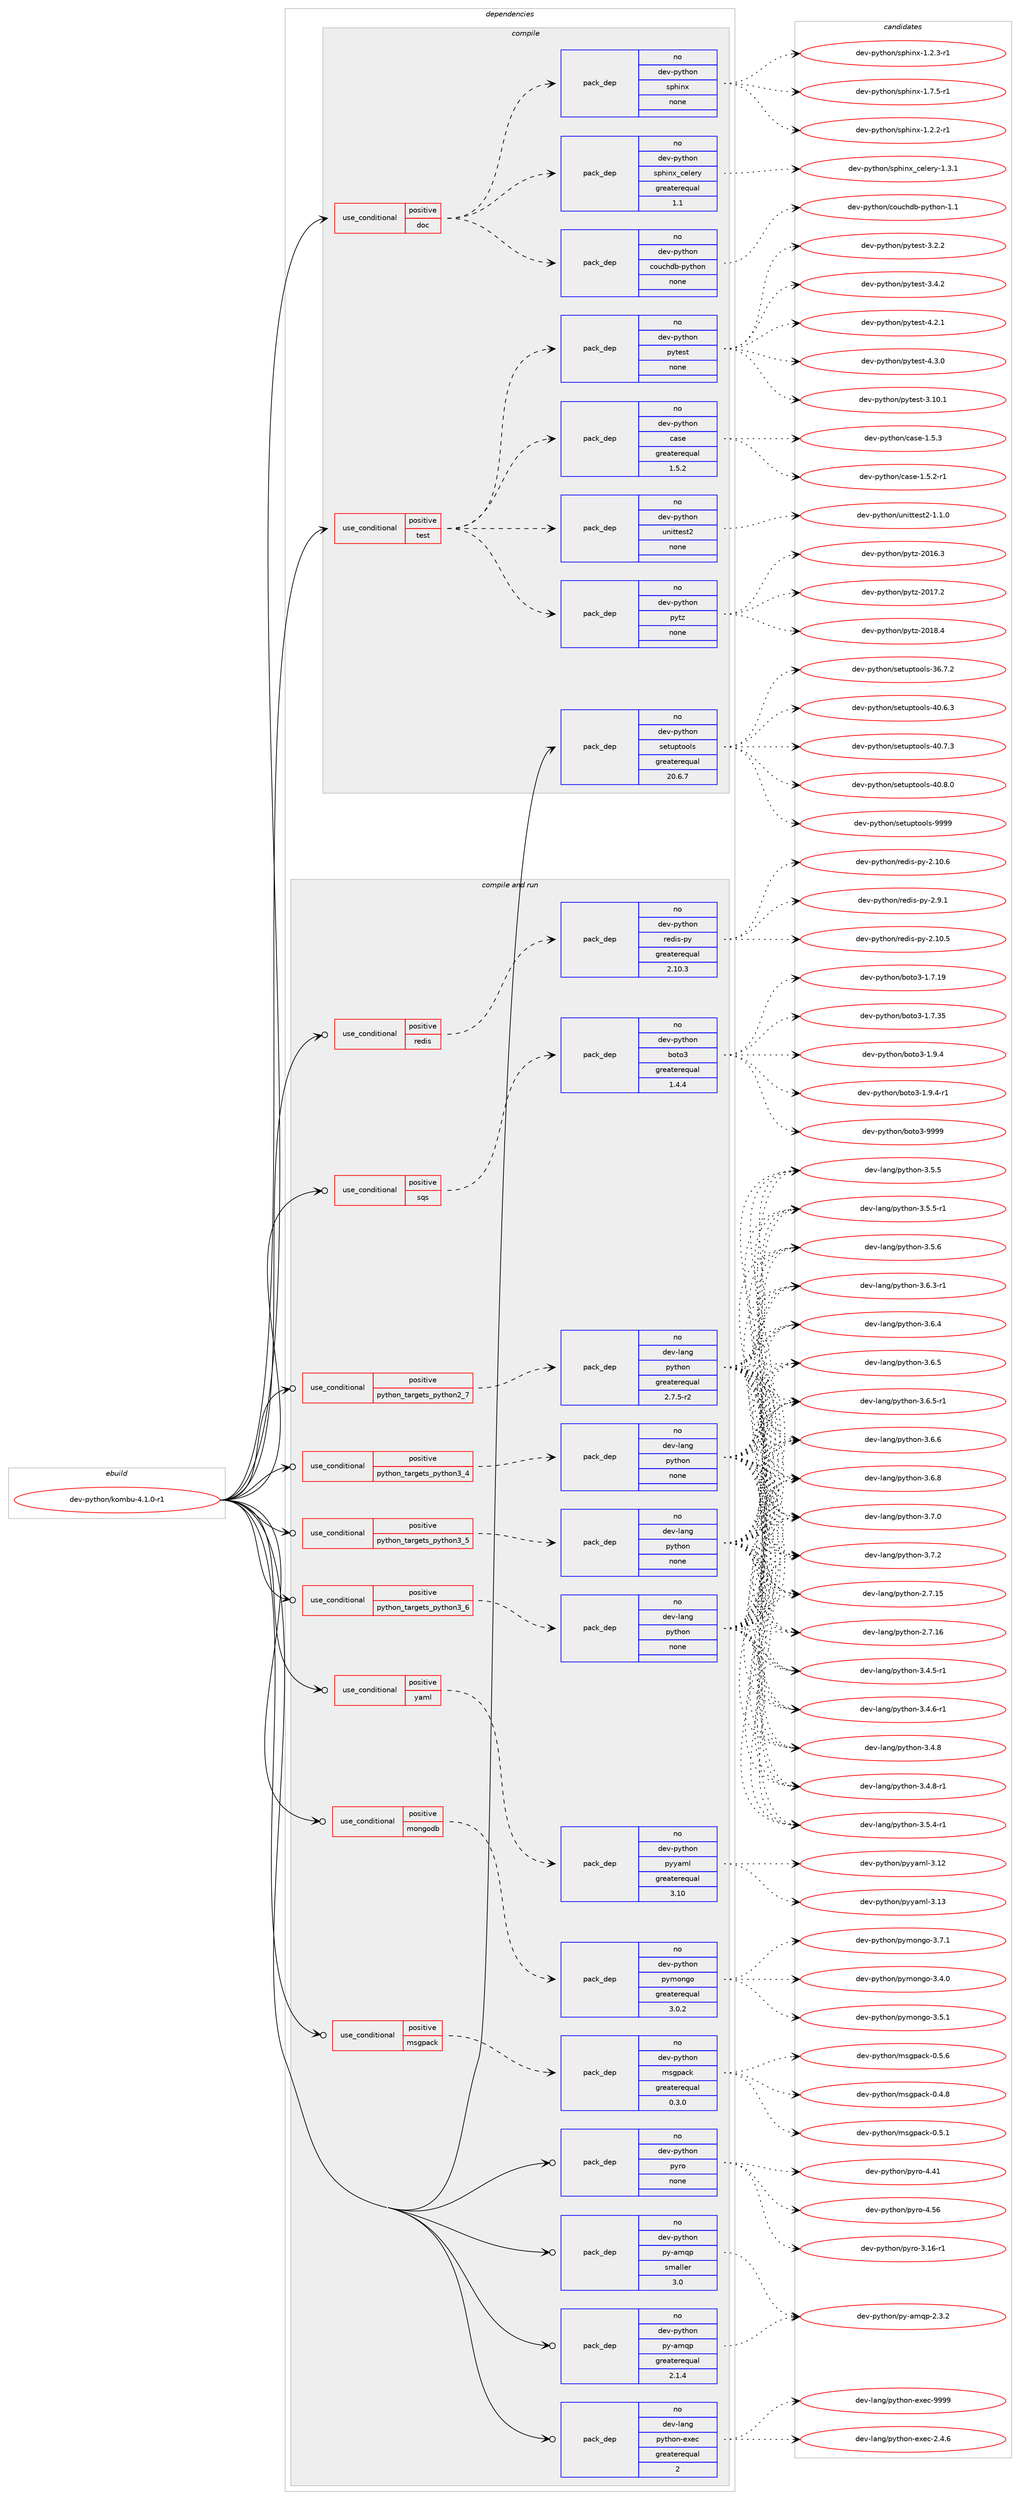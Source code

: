 digraph prolog {

# *************
# Graph options
# *************

newrank=true;
concentrate=true;
compound=true;
graph [rankdir=LR,fontname=Helvetica,fontsize=10,ranksep=1.5];#, ranksep=2.5, nodesep=0.2];
edge  [arrowhead=vee];
node  [fontname=Helvetica,fontsize=10];

# **********
# The ebuild
# **********

subgraph cluster_leftcol {
color=gray;
rank=same;
label=<<i>ebuild</i>>;
id [label="dev-python/kombu-4.1.0-r1", color=red, width=4, href="../dev-python/kombu-4.1.0-r1.svg"];
}

# ****************
# The dependencies
# ****************

subgraph cluster_midcol {
color=gray;
label=<<i>dependencies</i>>;
subgraph cluster_compile {
fillcolor="#eeeeee";
style=filled;
label=<<i>compile</i>>;
subgraph cond376703 {
dependency1416598 [label=<<TABLE BORDER="0" CELLBORDER="1" CELLSPACING="0" CELLPADDING="4"><TR><TD ROWSPAN="3" CELLPADDING="10">use_conditional</TD></TR><TR><TD>positive</TD></TR><TR><TD>doc</TD></TR></TABLE>>, shape=none, color=red];
subgraph pack1016622 {
dependency1416599 [label=<<TABLE BORDER="0" CELLBORDER="1" CELLSPACING="0" CELLPADDING="4" WIDTH="220"><TR><TD ROWSPAN="6" CELLPADDING="30">pack_dep</TD></TR><TR><TD WIDTH="110">no</TD></TR><TR><TD>dev-python</TD></TR><TR><TD>sphinx</TD></TR><TR><TD>none</TD></TR><TR><TD></TD></TR></TABLE>>, shape=none, color=blue];
}
dependency1416598:e -> dependency1416599:w [weight=20,style="dashed",arrowhead="vee"];
subgraph pack1016623 {
dependency1416600 [label=<<TABLE BORDER="0" CELLBORDER="1" CELLSPACING="0" CELLPADDING="4" WIDTH="220"><TR><TD ROWSPAN="6" CELLPADDING="30">pack_dep</TD></TR><TR><TD WIDTH="110">no</TD></TR><TR><TD>dev-python</TD></TR><TR><TD>couchdb-python</TD></TR><TR><TD>none</TD></TR><TR><TD></TD></TR></TABLE>>, shape=none, color=blue];
}
dependency1416598:e -> dependency1416600:w [weight=20,style="dashed",arrowhead="vee"];
subgraph pack1016624 {
dependency1416601 [label=<<TABLE BORDER="0" CELLBORDER="1" CELLSPACING="0" CELLPADDING="4" WIDTH="220"><TR><TD ROWSPAN="6" CELLPADDING="30">pack_dep</TD></TR><TR><TD WIDTH="110">no</TD></TR><TR><TD>dev-python</TD></TR><TR><TD>sphinx_celery</TD></TR><TR><TD>greaterequal</TD></TR><TR><TD>1.1</TD></TR></TABLE>>, shape=none, color=blue];
}
dependency1416598:e -> dependency1416601:w [weight=20,style="dashed",arrowhead="vee"];
}
id:e -> dependency1416598:w [weight=20,style="solid",arrowhead="vee"];
subgraph cond376704 {
dependency1416602 [label=<<TABLE BORDER="0" CELLBORDER="1" CELLSPACING="0" CELLPADDING="4"><TR><TD ROWSPAN="3" CELLPADDING="10">use_conditional</TD></TR><TR><TD>positive</TD></TR><TR><TD>test</TD></TR></TABLE>>, shape=none, color=red];
subgraph pack1016625 {
dependency1416603 [label=<<TABLE BORDER="0" CELLBORDER="1" CELLSPACING="0" CELLPADDING="4" WIDTH="220"><TR><TD ROWSPAN="6" CELLPADDING="30">pack_dep</TD></TR><TR><TD WIDTH="110">no</TD></TR><TR><TD>dev-python</TD></TR><TR><TD>case</TD></TR><TR><TD>greaterequal</TD></TR><TR><TD>1.5.2</TD></TR></TABLE>>, shape=none, color=blue];
}
dependency1416602:e -> dependency1416603:w [weight=20,style="dashed",arrowhead="vee"];
subgraph pack1016626 {
dependency1416604 [label=<<TABLE BORDER="0" CELLBORDER="1" CELLSPACING="0" CELLPADDING="4" WIDTH="220"><TR><TD ROWSPAN="6" CELLPADDING="30">pack_dep</TD></TR><TR><TD WIDTH="110">no</TD></TR><TR><TD>dev-python</TD></TR><TR><TD>pytest</TD></TR><TR><TD>none</TD></TR><TR><TD></TD></TR></TABLE>>, shape=none, color=blue];
}
dependency1416602:e -> dependency1416604:w [weight=20,style="dashed",arrowhead="vee"];
subgraph pack1016627 {
dependency1416605 [label=<<TABLE BORDER="0" CELLBORDER="1" CELLSPACING="0" CELLPADDING="4" WIDTH="220"><TR><TD ROWSPAN="6" CELLPADDING="30">pack_dep</TD></TR><TR><TD WIDTH="110">no</TD></TR><TR><TD>dev-python</TD></TR><TR><TD>pytz</TD></TR><TR><TD>none</TD></TR><TR><TD></TD></TR></TABLE>>, shape=none, color=blue];
}
dependency1416602:e -> dependency1416605:w [weight=20,style="dashed",arrowhead="vee"];
subgraph pack1016628 {
dependency1416606 [label=<<TABLE BORDER="0" CELLBORDER="1" CELLSPACING="0" CELLPADDING="4" WIDTH="220"><TR><TD ROWSPAN="6" CELLPADDING="30">pack_dep</TD></TR><TR><TD WIDTH="110">no</TD></TR><TR><TD>dev-python</TD></TR><TR><TD>unittest2</TD></TR><TR><TD>none</TD></TR><TR><TD></TD></TR></TABLE>>, shape=none, color=blue];
}
dependency1416602:e -> dependency1416606:w [weight=20,style="dashed",arrowhead="vee"];
}
id:e -> dependency1416602:w [weight=20,style="solid",arrowhead="vee"];
subgraph pack1016629 {
dependency1416607 [label=<<TABLE BORDER="0" CELLBORDER="1" CELLSPACING="0" CELLPADDING="4" WIDTH="220"><TR><TD ROWSPAN="6" CELLPADDING="30">pack_dep</TD></TR><TR><TD WIDTH="110">no</TD></TR><TR><TD>dev-python</TD></TR><TR><TD>setuptools</TD></TR><TR><TD>greaterequal</TD></TR><TR><TD>20.6.7</TD></TR></TABLE>>, shape=none, color=blue];
}
id:e -> dependency1416607:w [weight=20,style="solid",arrowhead="vee"];
}
subgraph cluster_compileandrun {
fillcolor="#eeeeee";
style=filled;
label=<<i>compile and run</i>>;
subgraph cond376705 {
dependency1416608 [label=<<TABLE BORDER="0" CELLBORDER="1" CELLSPACING="0" CELLPADDING="4"><TR><TD ROWSPAN="3" CELLPADDING="10">use_conditional</TD></TR><TR><TD>positive</TD></TR><TR><TD>mongodb</TD></TR></TABLE>>, shape=none, color=red];
subgraph pack1016630 {
dependency1416609 [label=<<TABLE BORDER="0" CELLBORDER="1" CELLSPACING="0" CELLPADDING="4" WIDTH="220"><TR><TD ROWSPAN="6" CELLPADDING="30">pack_dep</TD></TR><TR><TD WIDTH="110">no</TD></TR><TR><TD>dev-python</TD></TR><TR><TD>pymongo</TD></TR><TR><TD>greaterequal</TD></TR><TR><TD>3.0.2</TD></TR></TABLE>>, shape=none, color=blue];
}
dependency1416608:e -> dependency1416609:w [weight=20,style="dashed",arrowhead="vee"];
}
id:e -> dependency1416608:w [weight=20,style="solid",arrowhead="odotvee"];
subgraph cond376706 {
dependency1416610 [label=<<TABLE BORDER="0" CELLBORDER="1" CELLSPACING="0" CELLPADDING="4"><TR><TD ROWSPAN="3" CELLPADDING="10">use_conditional</TD></TR><TR><TD>positive</TD></TR><TR><TD>msgpack</TD></TR></TABLE>>, shape=none, color=red];
subgraph pack1016631 {
dependency1416611 [label=<<TABLE BORDER="0" CELLBORDER="1" CELLSPACING="0" CELLPADDING="4" WIDTH="220"><TR><TD ROWSPAN="6" CELLPADDING="30">pack_dep</TD></TR><TR><TD WIDTH="110">no</TD></TR><TR><TD>dev-python</TD></TR><TR><TD>msgpack</TD></TR><TR><TD>greaterequal</TD></TR><TR><TD>0.3.0</TD></TR></TABLE>>, shape=none, color=blue];
}
dependency1416610:e -> dependency1416611:w [weight=20,style="dashed",arrowhead="vee"];
}
id:e -> dependency1416610:w [weight=20,style="solid",arrowhead="odotvee"];
subgraph cond376707 {
dependency1416612 [label=<<TABLE BORDER="0" CELLBORDER="1" CELLSPACING="0" CELLPADDING="4"><TR><TD ROWSPAN="3" CELLPADDING="10">use_conditional</TD></TR><TR><TD>positive</TD></TR><TR><TD>python_targets_python2_7</TD></TR></TABLE>>, shape=none, color=red];
subgraph pack1016632 {
dependency1416613 [label=<<TABLE BORDER="0" CELLBORDER="1" CELLSPACING="0" CELLPADDING="4" WIDTH="220"><TR><TD ROWSPAN="6" CELLPADDING="30">pack_dep</TD></TR><TR><TD WIDTH="110">no</TD></TR><TR><TD>dev-lang</TD></TR><TR><TD>python</TD></TR><TR><TD>greaterequal</TD></TR><TR><TD>2.7.5-r2</TD></TR></TABLE>>, shape=none, color=blue];
}
dependency1416612:e -> dependency1416613:w [weight=20,style="dashed",arrowhead="vee"];
}
id:e -> dependency1416612:w [weight=20,style="solid",arrowhead="odotvee"];
subgraph cond376708 {
dependency1416614 [label=<<TABLE BORDER="0" CELLBORDER="1" CELLSPACING="0" CELLPADDING="4"><TR><TD ROWSPAN="3" CELLPADDING="10">use_conditional</TD></TR><TR><TD>positive</TD></TR><TR><TD>python_targets_python3_4</TD></TR></TABLE>>, shape=none, color=red];
subgraph pack1016633 {
dependency1416615 [label=<<TABLE BORDER="0" CELLBORDER="1" CELLSPACING="0" CELLPADDING="4" WIDTH="220"><TR><TD ROWSPAN="6" CELLPADDING="30">pack_dep</TD></TR><TR><TD WIDTH="110">no</TD></TR><TR><TD>dev-lang</TD></TR><TR><TD>python</TD></TR><TR><TD>none</TD></TR><TR><TD></TD></TR></TABLE>>, shape=none, color=blue];
}
dependency1416614:e -> dependency1416615:w [weight=20,style="dashed",arrowhead="vee"];
}
id:e -> dependency1416614:w [weight=20,style="solid",arrowhead="odotvee"];
subgraph cond376709 {
dependency1416616 [label=<<TABLE BORDER="0" CELLBORDER="1" CELLSPACING="0" CELLPADDING="4"><TR><TD ROWSPAN="3" CELLPADDING="10">use_conditional</TD></TR><TR><TD>positive</TD></TR><TR><TD>python_targets_python3_5</TD></TR></TABLE>>, shape=none, color=red];
subgraph pack1016634 {
dependency1416617 [label=<<TABLE BORDER="0" CELLBORDER="1" CELLSPACING="0" CELLPADDING="4" WIDTH="220"><TR><TD ROWSPAN="6" CELLPADDING="30">pack_dep</TD></TR><TR><TD WIDTH="110">no</TD></TR><TR><TD>dev-lang</TD></TR><TR><TD>python</TD></TR><TR><TD>none</TD></TR><TR><TD></TD></TR></TABLE>>, shape=none, color=blue];
}
dependency1416616:e -> dependency1416617:w [weight=20,style="dashed",arrowhead="vee"];
}
id:e -> dependency1416616:w [weight=20,style="solid",arrowhead="odotvee"];
subgraph cond376710 {
dependency1416618 [label=<<TABLE BORDER="0" CELLBORDER="1" CELLSPACING="0" CELLPADDING="4"><TR><TD ROWSPAN="3" CELLPADDING="10">use_conditional</TD></TR><TR><TD>positive</TD></TR><TR><TD>python_targets_python3_6</TD></TR></TABLE>>, shape=none, color=red];
subgraph pack1016635 {
dependency1416619 [label=<<TABLE BORDER="0" CELLBORDER="1" CELLSPACING="0" CELLPADDING="4" WIDTH="220"><TR><TD ROWSPAN="6" CELLPADDING="30">pack_dep</TD></TR><TR><TD WIDTH="110">no</TD></TR><TR><TD>dev-lang</TD></TR><TR><TD>python</TD></TR><TR><TD>none</TD></TR><TR><TD></TD></TR></TABLE>>, shape=none, color=blue];
}
dependency1416618:e -> dependency1416619:w [weight=20,style="dashed",arrowhead="vee"];
}
id:e -> dependency1416618:w [weight=20,style="solid",arrowhead="odotvee"];
subgraph cond376711 {
dependency1416620 [label=<<TABLE BORDER="0" CELLBORDER="1" CELLSPACING="0" CELLPADDING="4"><TR><TD ROWSPAN="3" CELLPADDING="10">use_conditional</TD></TR><TR><TD>positive</TD></TR><TR><TD>redis</TD></TR></TABLE>>, shape=none, color=red];
subgraph pack1016636 {
dependency1416621 [label=<<TABLE BORDER="0" CELLBORDER="1" CELLSPACING="0" CELLPADDING="4" WIDTH="220"><TR><TD ROWSPAN="6" CELLPADDING="30">pack_dep</TD></TR><TR><TD WIDTH="110">no</TD></TR><TR><TD>dev-python</TD></TR><TR><TD>redis-py</TD></TR><TR><TD>greaterequal</TD></TR><TR><TD>2.10.3</TD></TR></TABLE>>, shape=none, color=blue];
}
dependency1416620:e -> dependency1416621:w [weight=20,style="dashed",arrowhead="vee"];
}
id:e -> dependency1416620:w [weight=20,style="solid",arrowhead="odotvee"];
subgraph cond376712 {
dependency1416622 [label=<<TABLE BORDER="0" CELLBORDER="1" CELLSPACING="0" CELLPADDING="4"><TR><TD ROWSPAN="3" CELLPADDING="10">use_conditional</TD></TR><TR><TD>positive</TD></TR><TR><TD>sqs</TD></TR></TABLE>>, shape=none, color=red];
subgraph pack1016637 {
dependency1416623 [label=<<TABLE BORDER="0" CELLBORDER="1" CELLSPACING="0" CELLPADDING="4" WIDTH="220"><TR><TD ROWSPAN="6" CELLPADDING="30">pack_dep</TD></TR><TR><TD WIDTH="110">no</TD></TR><TR><TD>dev-python</TD></TR><TR><TD>boto3</TD></TR><TR><TD>greaterequal</TD></TR><TR><TD>1.4.4</TD></TR></TABLE>>, shape=none, color=blue];
}
dependency1416622:e -> dependency1416623:w [weight=20,style="dashed",arrowhead="vee"];
}
id:e -> dependency1416622:w [weight=20,style="solid",arrowhead="odotvee"];
subgraph cond376713 {
dependency1416624 [label=<<TABLE BORDER="0" CELLBORDER="1" CELLSPACING="0" CELLPADDING="4"><TR><TD ROWSPAN="3" CELLPADDING="10">use_conditional</TD></TR><TR><TD>positive</TD></TR><TR><TD>yaml</TD></TR></TABLE>>, shape=none, color=red];
subgraph pack1016638 {
dependency1416625 [label=<<TABLE BORDER="0" CELLBORDER="1" CELLSPACING="0" CELLPADDING="4" WIDTH="220"><TR><TD ROWSPAN="6" CELLPADDING="30">pack_dep</TD></TR><TR><TD WIDTH="110">no</TD></TR><TR><TD>dev-python</TD></TR><TR><TD>pyyaml</TD></TR><TR><TD>greaterequal</TD></TR><TR><TD>3.10</TD></TR></TABLE>>, shape=none, color=blue];
}
dependency1416624:e -> dependency1416625:w [weight=20,style="dashed",arrowhead="vee"];
}
id:e -> dependency1416624:w [weight=20,style="solid",arrowhead="odotvee"];
subgraph pack1016639 {
dependency1416626 [label=<<TABLE BORDER="0" CELLBORDER="1" CELLSPACING="0" CELLPADDING="4" WIDTH="220"><TR><TD ROWSPAN="6" CELLPADDING="30">pack_dep</TD></TR><TR><TD WIDTH="110">no</TD></TR><TR><TD>dev-lang</TD></TR><TR><TD>python-exec</TD></TR><TR><TD>greaterequal</TD></TR><TR><TD>2</TD></TR></TABLE>>, shape=none, color=blue];
}
id:e -> dependency1416626:w [weight=20,style="solid",arrowhead="odotvee"];
subgraph pack1016640 {
dependency1416627 [label=<<TABLE BORDER="0" CELLBORDER="1" CELLSPACING="0" CELLPADDING="4" WIDTH="220"><TR><TD ROWSPAN="6" CELLPADDING="30">pack_dep</TD></TR><TR><TD WIDTH="110">no</TD></TR><TR><TD>dev-python</TD></TR><TR><TD>py-amqp</TD></TR><TR><TD>greaterequal</TD></TR><TR><TD>2.1.4</TD></TR></TABLE>>, shape=none, color=blue];
}
id:e -> dependency1416627:w [weight=20,style="solid",arrowhead="odotvee"];
subgraph pack1016641 {
dependency1416628 [label=<<TABLE BORDER="0" CELLBORDER="1" CELLSPACING="0" CELLPADDING="4" WIDTH="220"><TR><TD ROWSPAN="6" CELLPADDING="30">pack_dep</TD></TR><TR><TD WIDTH="110">no</TD></TR><TR><TD>dev-python</TD></TR><TR><TD>py-amqp</TD></TR><TR><TD>smaller</TD></TR><TR><TD>3.0</TD></TR></TABLE>>, shape=none, color=blue];
}
id:e -> dependency1416628:w [weight=20,style="solid",arrowhead="odotvee"];
subgraph pack1016642 {
dependency1416629 [label=<<TABLE BORDER="0" CELLBORDER="1" CELLSPACING="0" CELLPADDING="4" WIDTH="220"><TR><TD ROWSPAN="6" CELLPADDING="30">pack_dep</TD></TR><TR><TD WIDTH="110">no</TD></TR><TR><TD>dev-python</TD></TR><TR><TD>pyro</TD></TR><TR><TD>none</TD></TR><TR><TD></TD></TR></TABLE>>, shape=none, color=blue];
}
id:e -> dependency1416629:w [weight=20,style="solid",arrowhead="odotvee"];
}
subgraph cluster_run {
fillcolor="#eeeeee";
style=filled;
label=<<i>run</i>>;
}
}

# **************
# The candidates
# **************

subgraph cluster_choices {
rank=same;
color=gray;
label=<<i>candidates</i>>;

subgraph choice1016622 {
color=black;
nodesep=1;
choice10010111845112121116104111110471151121041051101204549465046504511449 [label="dev-python/sphinx-1.2.2-r1", color=red, width=4,href="../dev-python/sphinx-1.2.2-r1.svg"];
choice10010111845112121116104111110471151121041051101204549465046514511449 [label="dev-python/sphinx-1.2.3-r1", color=red, width=4,href="../dev-python/sphinx-1.2.3-r1.svg"];
choice10010111845112121116104111110471151121041051101204549465546534511449 [label="dev-python/sphinx-1.7.5-r1", color=red, width=4,href="../dev-python/sphinx-1.7.5-r1.svg"];
dependency1416599:e -> choice10010111845112121116104111110471151121041051101204549465046504511449:w [style=dotted,weight="100"];
dependency1416599:e -> choice10010111845112121116104111110471151121041051101204549465046514511449:w [style=dotted,weight="100"];
dependency1416599:e -> choice10010111845112121116104111110471151121041051101204549465546534511449:w [style=dotted,weight="100"];
}
subgraph choice1016623 {
color=black;
nodesep=1;
choice10010111845112121116104111110479911111799104100984511212111610411111045494649 [label="dev-python/couchdb-python-1.1", color=red, width=4,href="../dev-python/couchdb-python-1.1.svg"];
dependency1416600:e -> choice10010111845112121116104111110479911111799104100984511212111610411111045494649:w [style=dotted,weight="100"];
}
subgraph choice1016624 {
color=black;
nodesep=1;
choice10010111845112121116104111110471151121041051101209599101108101114121454946514649 [label="dev-python/sphinx_celery-1.3.1", color=red, width=4,href="../dev-python/sphinx_celery-1.3.1.svg"];
dependency1416601:e -> choice10010111845112121116104111110471151121041051101209599101108101114121454946514649:w [style=dotted,weight="100"];
}
subgraph choice1016625 {
color=black;
nodesep=1;
choice100101118451121211161041111104799971151014549465346504511449 [label="dev-python/case-1.5.2-r1", color=red, width=4,href="../dev-python/case-1.5.2-r1.svg"];
choice10010111845112121116104111110479997115101454946534651 [label="dev-python/case-1.5.3", color=red, width=4,href="../dev-python/case-1.5.3.svg"];
dependency1416603:e -> choice100101118451121211161041111104799971151014549465346504511449:w [style=dotted,weight="100"];
dependency1416603:e -> choice10010111845112121116104111110479997115101454946534651:w [style=dotted,weight="100"];
}
subgraph choice1016626 {
color=black;
nodesep=1;
choice100101118451121211161041111104711212111610111511645514649484649 [label="dev-python/pytest-3.10.1", color=red, width=4,href="../dev-python/pytest-3.10.1.svg"];
choice1001011184511212111610411111047112121116101115116455146504650 [label="dev-python/pytest-3.2.2", color=red, width=4,href="../dev-python/pytest-3.2.2.svg"];
choice1001011184511212111610411111047112121116101115116455146524650 [label="dev-python/pytest-3.4.2", color=red, width=4,href="../dev-python/pytest-3.4.2.svg"];
choice1001011184511212111610411111047112121116101115116455246504649 [label="dev-python/pytest-4.2.1", color=red, width=4,href="../dev-python/pytest-4.2.1.svg"];
choice1001011184511212111610411111047112121116101115116455246514648 [label="dev-python/pytest-4.3.0", color=red, width=4,href="../dev-python/pytest-4.3.0.svg"];
dependency1416604:e -> choice100101118451121211161041111104711212111610111511645514649484649:w [style=dotted,weight="100"];
dependency1416604:e -> choice1001011184511212111610411111047112121116101115116455146504650:w [style=dotted,weight="100"];
dependency1416604:e -> choice1001011184511212111610411111047112121116101115116455146524650:w [style=dotted,weight="100"];
dependency1416604:e -> choice1001011184511212111610411111047112121116101115116455246504649:w [style=dotted,weight="100"];
dependency1416604:e -> choice1001011184511212111610411111047112121116101115116455246514648:w [style=dotted,weight="100"];
}
subgraph choice1016627 {
color=black;
nodesep=1;
choice100101118451121211161041111104711212111612245504849544651 [label="dev-python/pytz-2016.3", color=red, width=4,href="../dev-python/pytz-2016.3.svg"];
choice100101118451121211161041111104711212111612245504849554650 [label="dev-python/pytz-2017.2", color=red, width=4,href="../dev-python/pytz-2017.2.svg"];
choice100101118451121211161041111104711212111612245504849564652 [label="dev-python/pytz-2018.4", color=red, width=4,href="../dev-python/pytz-2018.4.svg"];
dependency1416605:e -> choice100101118451121211161041111104711212111612245504849544651:w [style=dotted,weight="100"];
dependency1416605:e -> choice100101118451121211161041111104711212111612245504849554650:w [style=dotted,weight="100"];
dependency1416605:e -> choice100101118451121211161041111104711212111612245504849564652:w [style=dotted,weight="100"];
}
subgraph choice1016628 {
color=black;
nodesep=1;
choice100101118451121211161041111104711711010511611610111511650454946494648 [label="dev-python/unittest2-1.1.0", color=red, width=4,href="../dev-python/unittest2-1.1.0.svg"];
dependency1416606:e -> choice100101118451121211161041111104711711010511611610111511650454946494648:w [style=dotted,weight="100"];
}
subgraph choice1016629 {
color=black;
nodesep=1;
choice100101118451121211161041111104711510111611711211611111110811545515446554650 [label="dev-python/setuptools-36.7.2", color=red, width=4,href="../dev-python/setuptools-36.7.2.svg"];
choice100101118451121211161041111104711510111611711211611111110811545524846544651 [label="dev-python/setuptools-40.6.3", color=red, width=4,href="../dev-python/setuptools-40.6.3.svg"];
choice100101118451121211161041111104711510111611711211611111110811545524846554651 [label="dev-python/setuptools-40.7.3", color=red, width=4,href="../dev-python/setuptools-40.7.3.svg"];
choice100101118451121211161041111104711510111611711211611111110811545524846564648 [label="dev-python/setuptools-40.8.0", color=red, width=4,href="../dev-python/setuptools-40.8.0.svg"];
choice10010111845112121116104111110471151011161171121161111111081154557575757 [label="dev-python/setuptools-9999", color=red, width=4,href="../dev-python/setuptools-9999.svg"];
dependency1416607:e -> choice100101118451121211161041111104711510111611711211611111110811545515446554650:w [style=dotted,weight="100"];
dependency1416607:e -> choice100101118451121211161041111104711510111611711211611111110811545524846544651:w [style=dotted,weight="100"];
dependency1416607:e -> choice100101118451121211161041111104711510111611711211611111110811545524846554651:w [style=dotted,weight="100"];
dependency1416607:e -> choice100101118451121211161041111104711510111611711211611111110811545524846564648:w [style=dotted,weight="100"];
dependency1416607:e -> choice10010111845112121116104111110471151011161171121161111111081154557575757:w [style=dotted,weight="100"];
}
subgraph choice1016630 {
color=black;
nodesep=1;
choice1001011184511212111610411111047112121109111110103111455146524648 [label="dev-python/pymongo-3.4.0", color=red, width=4,href="../dev-python/pymongo-3.4.0.svg"];
choice1001011184511212111610411111047112121109111110103111455146534649 [label="dev-python/pymongo-3.5.1", color=red, width=4,href="../dev-python/pymongo-3.5.1.svg"];
choice1001011184511212111610411111047112121109111110103111455146554649 [label="dev-python/pymongo-3.7.1", color=red, width=4,href="../dev-python/pymongo-3.7.1.svg"];
dependency1416609:e -> choice1001011184511212111610411111047112121109111110103111455146524648:w [style=dotted,weight="100"];
dependency1416609:e -> choice1001011184511212111610411111047112121109111110103111455146534649:w [style=dotted,weight="100"];
dependency1416609:e -> choice1001011184511212111610411111047112121109111110103111455146554649:w [style=dotted,weight="100"];
}
subgraph choice1016631 {
color=black;
nodesep=1;
choice10010111845112121116104111110471091151031129799107454846524656 [label="dev-python/msgpack-0.4.8", color=red, width=4,href="../dev-python/msgpack-0.4.8.svg"];
choice10010111845112121116104111110471091151031129799107454846534649 [label="dev-python/msgpack-0.5.1", color=red, width=4,href="../dev-python/msgpack-0.5.1.svg"];
choice10010111845112121116104111110471091151031129799107454846534654 [label="dev-python/msgpack-0.5.6", color=red, width=4,href="../dev-python/msgpack-0.5.6.svg"];
dependency1416611:e -> choice10010111845112121116104111110471091151031129799107454846524656:w [style=dotted,weight="100"];
dependency1416611:e -> choice10010111845112121116104111110471091151031129799107454846534649:w [style=dotted,weight="100"];
dependency1416611:e -> choice10010111845112121116104111110471091151031129799107454846534654:w [style=dotted,weight="100"];
}
subgraph choice1016632 {
color=black;
nodesep=1;
choice10010111845108971101034711212111610411111045504655464953 [label="dev-lang/python-2.7.15", color=red, width=4,href="../dev-lang/python-2.7.15.svg"];
choice10010111845108971101034711212111610411111045504655464954 [label="dev-lang/python-2.7.16", color=red, width=4,href="../dev-lang/python-2.7.16.svg"];
choice1001011184510897110103471121211161041111104551465246534511449 [label="dev-lang/python-3.4.5-r1", color=red, width=4,href="../dev-lang/python-3.4.5-r1.svg"];
choice1001011184510897110103471121211161041111104551465246544511449 [label="dev-lang/python-3.4.6-r1", color=red, width=4,href="../dev-lang/python-3.4.6-r1.svg"];
choice100101118451089711010347112121116104111110455146524656 [label="dev-lang/python-3.4.8", color=red, width=4,href="../dev-lang/python-3.4.8.svg"];
choice1001011184510897110103471121211161041111104551465246564511449 [label="dev-lang/python-3.4.8-r1", color=red, width=4,href="../dev-lang/python-3.4.8-r1.svg"];
choice1001011184510897110103471121211161041111104551465346524511449 [label="dev-lang/python-3.5.4-r1", color=red, width=4,href="../dev-lang/python-3.5.4-r1.svg"];
choice100101118451089711010347112121116104111110455146534653 [label="dev-lang/python-3.5.5", color=red, width=4,href="../dev-lang/python-3.5.5.svg"];
choice1001011184510897110103471121211161041111104551465346534511449 [label="dev-lang/python-3.5.5-r1", color=red, width=4,href="../dev-lang/python-3.5.5-r1.svg"];
choice100101118451089711010347112121116104111110455146534654 [label="dev-lang/python-3.5.6", color=red, width=4,href="../dev-lang/python-3.5.6.svg"];
choice1001011184510897110103471121211161041111104551465446514511449 [label="dev-lang/python-3.6.3-r1", color=red, width=4,href="../dev-lang/python-3.6.3-r1.svg"];
choice100101118451089711010347112121116104111110455146544652 [label="dev-lang/python-3.6.4", color=red, width=4,href="../dev-lang/python-3.6.4.svg"];
choice100101118451089711010347112121116104111110455146544653 [label="dev-lang/python-3.6.5", color=red, width=4,href="../dev-lang/python-3.6.5.svg"];
choice1001011184510897110103471121211161041111104551465446534511449 [label="dev-lang/python-3.6.5-r1", color=red, width=4,href="../dev-lang/python-3.6.5-r1.svg"];
choice100101118451089711010347112121116104111110455146544654 [label="dev-lang/python-3.6.6", color=red, width=4,href="../dev-lang/python-3.6.6.svg"];
choice100101118451089711010347112121116104111110455146544656 [label="dev-lang/python-3.6.8", color=red, width=4,href="../dev-lang/python-3.6.8.svg"];
choice100101118451089711010347112121116104111110455146554648 [label="dev-lang/python-3.7.0", color=red, width=4,href="../dev-lang/python-3.7.0.svg"];
choice100101118451089711010347112121116104111110455146554650 [label="dev-lang/python-3.7.2", color=red, width=4,href="../dev-lang/python-3.7.2.svg"];
dependency1416613:e -> choice10010111845108971101034711212111610411111045504655464953:w [style=dotted,weight="100"];
dependency1416613:e -> choice10010111845108971101034711212111610411111045504655464954:w [style=dotted,weight="100"];
dependency1416613:e -> choice1001011184510897110103471121211161041111104551465246534511449:w [style=dotted,weight="100"];
dependency1416613:e -> choice1001011184510897110103471121211161041111104551465246544511449:w [style=dotted,weight="100"];
dependency1416613:e -> choice100101118451089711010347112121116104111110455146524656:w [style=dotted,weight="100"];
dependency1416613:e -> choice1001011184510897110103471121211161041111104551465246564511449:w [style=dotted,weight="100"];
dependency1416613:e -> choice1001011184510897110103471121211161041111104551465346524511449:w [style=dotted,weight="100"];
dependency1416613:e -> choice100101118451089711010347112121116104111110455146534653:w [style=dotted,weight="100"];
dependency1416613:e -> choice1001011184510897110103471121211161041111104551465346534511449:w [style=dotted,weight="100"];
dependency1416613:e -> choice100101118451089711010347112121116104111110455146534654:w [style=dotted,weight="100"];
dependency1416613:e -> choice1001011184510897110103471121211161041111104551465446514511449:w [style=dotted,weight="100"];
dependency1416613:e -> choice100101118451089711010347112121116104111110455146544652:w [style=dotted,weight="100"];
dependency1416613:e -> choice100101118451089711010347112121116104111110455146544653:w [style=dotted,weight="100"];
dependency1416613:e -> choice1001011184510897110103471121211161041111104551465446534511449:w [style=dotted,weight="100"];
dependency1416613:e -> choice100101118451089711010347112121116104111110455146544654:w [style=dotted,weight="100"];
dependency1416613:e -> choice100101118451089711010347112121116104111110455146544656:w [style=dotted,weight="100"];
dependency1416613:e -> choice100101118451089711010347112121116104111110455146554648:w [style=dotted,weight="100"];
dependency1416613:e -> choice100101118451089711010347112121116104111110455146554650:w [style=dotted,weight="100"];
}
subgraph choice1016633 {
color=black;
nodesep=1;
choice10010111845108971101034711212111610411111045504655464953 [label="dev-lang/python-2.7.15", color=red, width=4,href="../dev-lang/python-2.7.15.svg"];
choice10010111845108971101034711212111610411111045504655464954 [label="dev-lang/python-2.7.16", color=red, width=4,href="../dev-lang/python-2.7.16.svg"];
choice1001011184510897110103471121211161041111104551465246534511449 [label="dev-lang/python-3.4.5-r1", color=red, width=4,href="../dev-lang/python-3.4.5-r1.svg"];
choice1001011184510897110103471121211161041111104551465246544511449 [label="dev-lang/python-3.4.6-r1", color=red, width=4,href="../dev-lang/python-3.4.6-r1.svg"];
choice100101118451089711010347112121116104111110455146524656 [label="dev-lang/python-3.4.8", color=red, width=4,href="../dev-lang/python-3.4.8.svg"];
choice1001011184510897110103471121211161041111104551465246564511449 [label="dev-lang/python-3.4.8-r1", color=red, width=4,href="../dev-lang/python-3.4.8-r1.svg"];
choice1001011184510897110103471121211161041111104551465346524511449 [label="dev-lang/python-3.5.4-r1", color=red, width=4,href="../dev-lang/python-3.5.4-r1.svg"];
choice100101118451089711010347112121116104111110455146534653 [label="dev-lang/python-3.5.5", color=red, width=4,href="../dev-lang/python-3.5.5.svg"];
choice1001011184510897110103471121211161041111104551465346534511449 [label="dev-lang/python-3.5.5-r1", color=red, width=4,href="../dev-lang/python-3.5.5-r1.svg"];
choice100101118451089711010347112121116104111110455146534654 [label="dev-lang/python-3.5.6", color=red, width=4,href="../dev-lang/python-3.5.6.svg"];
choice1001011184510897110103471121211161041111104551465446514511449 [label="dev-lang/python-3.6.3-r1", color=red, width=4,href="../dev-lang/python-3.6.3-r1.svg"];
choice100101118451089711010347112121116104111110455146544652 [label="dev-lang/python-3.6.4", color=red, width=4,href="../dev-lang/python-3.6.4.svg"];
choice100101118451089711010347112121116104111110455146544653 [label="dev-lang/python-3.6.5", color=red, width=4,href="../dev-lang/python-3.6.5.svg"];
choice1001011184510897110103471121211161041111104551465446534511449 [label="dev-lang/python-3.6.5-r1", color=red, width=4,href="../dev-lang/python-3.6.5-r1.svg"];
choice100101118451089711010347112121116104111110455146544654 [label="dev-lang/python-3.6.6", color=red, width=4,href="../dev-lang/python-3.6.6.svg"];
choice100101118451089711010347112121116104111110455146544656 [label="dev-lang/python-3.6.8", color=red, width=4,href="../dev-lang/python-3.6.8.svg"];
choice100101118451089711010347112121116104111110455146554648 [label="dev-lang/python-3.7.0", color=red, width=4,href="../dev-lang/python-3.7.0.svg"];
choice100101118451089711010347112121116104111110455146554650 [label="dev-lang/python-3.7.2", color=red, width=4,href="../dev-lang/python-3.7.2.svg"];
dependency1416615:e -> choice10010111845108971101034711212111610411111045504655464953:w [style=dotted,weight="100"];
dependency1416615:e -> choice10010111845108971101034711212111610411111045504655464954:w [style=dotted,weight="100"];
dependency1416615:e -> choice1001011184510897110103471121211161041111104551465246534511449:w [style=dotted,weight="100"];
dependency1416615:e -> choice1001011184510897110103471121211161041111104551465246544511449:w [style=dotted,weight="100"];
dependency1416615:e -> choice100101118451089711010347112121116104111110455146524656:w [style=dotted,weight="100"];
dependency1416615:e -> choice1001011184510897110103471121211161041111104551465246564511449:w [style=dotted,weight="100"];
dependency1416615:e -> choice1001011184510897110103471121211161041111104551465346524511449:w [style=dotted,weight="100"];
dependency1416615:e -> choice100101118451089711010347112121116104111110455146534653:w [style=dotted,weight="100"];
dependency1416615:e -> choice1001011184510897110103471121211161041111104551465346534511449:w [style=dotted,weight="100"];
dependency1416615:e -> choice100101118451089711010347112121116104111110455146534654:w [style=dotted,weight="100"];
dependency1416615:e -> choice1001011184510897110103471121211161041111104551465446514511449:w [style=dotted,weight="100"];
dependency1416615:e -> choice100101118451089711010347112121116104111110455146544652:w [style=dotted,weight="100"];
dependency1416615:e -> choice100101118451089711010347112121116104111110455146544653:w [style=dotted,weight="100"];
dependency1416615:e -> choice1001011184510897110103471121211161041111104551465446534511449:w [style=dotted,weight="100"];
dependency1416615:e -> choice100101118451089711010347112121116104111110455146544654:w [style=dotted,weight="100"];
dependency1416615:e -> choice100101118451089711010347112121116104111110455146544656:w [style=dotted,weight="100"];
dependency1416615:e -> choice100101118451089711010347112121116104111110455146554648:w [style=dotted,weight="100"];
dependency1416615:e -> choice100101118451089711010347112121116104111110455146554650:w [style=dotted,weight="100"];
}
subgraph choice1016634 {
color=black;
nodesep=1;
choice10010111845108971101034711212111610411111045504655464953 [label="dev-lang/python-2.7.15", color=red, width=4,href="../dev-lang/python-2.7.15.svg"];
choice10010111845108971101034711212111610411111045504655464954 [label="dev-lang/python-2.7.16", color=red, width=4,href="../dev-lang/python-2.7.16.svg"];
choice1001011184510897110103471121211161041111104551465246534511449 [label="dev-lang/python-3.4.5-r1", color=red, width=4,href="../dev-lang/python-3.4.5-r1.svg"];
choice1001011184510897110103471121211161041111104551465246544511449 [label="dev-lang/python-3.4.6-r1", color=red, width=4,href="../dev-lang/python-3.4.6-r1.svg"];
choice100101118451089711010347112121116104111110455146524656 [label="dev-lang/python-3.4.8", color=red, width=4,href="../dev-lang/python-3.4.8.svg"];
choice1001011184510897110103471121211161041111104551465246564511449 [label="dev-lang/python-3.4.8-r1", color=red, width=4,href="../dev-lang/python-3.4.8-r1.svg"];
choice1001011184510897110103471121211161041111104551465346524511449 [label="dev-lang/python-3.5.4-r1", color=red, width=4,href="../dev-lang/python-3.5.4-r1.svg"];
choice100101118451089711010347112121116104111110455146534653 [label="dev-lang/python-3.5.5", color=red, width=4,href="../dev-lang/python-3.5.5.svg"];
choice1001011184510897110103471121211161041111104551465346534511449 [label="dev-lang/python-3.5.5-r1", color=red, width=4,href="../dev-lang/python-3.5.5-r1.svg"];
choice100101118451089711010347112121116104111110455146534654 [label="dev-lang/python-3.5.6", color=red, width=4,href="../dev-lang/python-3.5.6.svg"];
choice1001011184510897110103471121211161041111104551465446514511449 [label="dev-lang/python-3.6.3-r1", color=red, width=4,href="../dev-lang/python-3.6.3-r1.svg"];
choice100101118451089711010347112121116104111110455146544652 [label="dev-lang/python-3.6.4", color=red, width=4,href="../dev-lang/python-3.6.4.svg"];
choice100101118451089711010347112121116104111110455146544653 [label="dev-lang/python-3.6.5", color=red, width=4,href="../dev-lang/python-3.6.5.svg"];
choice1001011184510897110103471121211161041111104551465446534511449 [label="dev-lang/python-3.6.5-r1", color=red, width=4,href="../dev-lang/python-3.6.5-r1.svg"];
choice100101118451089711010347112121116104111110455146544654 [label="dev-lang/python-3.6.6", color=red, width=4,href="../dev-lang/python-3.6.6.svg"];
choice100101118451089711010347112121116104111110455146544656 [label="dev-lang/python-3.6.8", color=red, width=4,href="../dev-lang/python-3.6.8.svg"];
choice100101118451089711010347112121116104111110455146554648 [label="dev-lang/python-3.7.0", color=red, width=4,href="../dev-lang/python-3.7.0.svg"];
choice100101118451089711010347112121116104111110455146554650 [label="dev-lang/python-3.7.2", color=red, width=4,href="../dev-lang/python-3.7.2.svg"];
dependency1416617:e -> choice10010111845108971101034711212111610411111045504655464953:w [style=dotted,weight="100"];
dependency1416617:e -> choice10010111845108971101034711212111610411111045504655464954:w [style=dotted,weight="100"];
dependency1416617:e -> choice1001011184510897110103471121211161041111104551465246534511449:w [style=dotted,weight="100"];
dependency1416617:e -> choice1001011184510897110103471121211161041111104551465246544511449:w [style=dotted,weight="100"];
dependency1416617:e -> choice100101118451089711010347112121116104111110455146524656:w [style=dotted,weight="100"];
dependency1416617:e -> choice1001011184510897110103471121211161041111104551465246564511449:w [style=dotted,weight="100"];
dependency1416617:e -> choice1001011184510897110103471121211161041111104551465346524511449:w [style=dotted,weight="100"];
dependency1416617:e -> choice100101118451089711010347112121116104111110455146534653:w [style=dotted,weight="100"];
dependency1416617:e -> choice1001011184510897110103471121211161041111104551465346534511449:w [style=dotted,weight="100"];
dependency1416617:e -> choice100101118451089711010347112121116104111110455146534654:w [style=dotted,weight="100"];
dependency1416617:e -> choice1001011184510897110103471121211161041111104551465446514511449:w [style=dotted,weight="100"];
dependency1416617:e -> choice100101118451089711010347112121116104111110455146544652:w [style=dotted,weight="100"];
dependency1416617:e -> choice100101118451089711010347112121116104111110455146544653:w [style=dotted,weight="100"];
dependency1416617:e -> choice1001011184510897110103471121211161041111104551465446534511449:w [style=dotted,weight="100"];
dependency1416617:e -> choice100101118451089711010347112121116104111110455146544654:w [style=dotted,weight="100"];
dependency1416617:e -> choice100101118451089711010347112121116104111110455146544656:w [style=dotted,weight="100"];
dependency1416617:e -> choice100101118451089711010347112121116104111110455146554648:w [style=dotted,weight="100"];
dependency1416617:e -> choice100101118451089711010347112121116104111110455146554650:w [style=dotted,weight="100"];
}
subgraph choice1016635 {
color=black;
nodesep=1;
choice10010111845108971101034711212111610411111045504655464953 [label="dev-lang/python-2.7.15", color=red, width=4,href="../dev-lang/python-2.7.15.svg"];
choice10010111845108971101034711212111610411111045504655464954 [label="dev-lang/python-2.7.16", color=red, width=4,href="../dev-lang/python-2.7.16.svg"];
choice1001011184510897110103471121211161041111104551465246534511449 [label="dev-lang/python-3.4.5-r1", color=red, width=4,href="../dev-lang/python-3.4.5-r1.svg"];
choice1001011184510897110103471121211161041111104551465246544511449 [label="dev-lang/python-3.4.6-r1", color=red, width=4,href="../dev-lang/python-3.4.6-r1.svg"];
choice100101118451089711010347112121116104111110455146524656 [label="dev-lang/python-3.4.8", color=red, width=4,href="../dev-lang/python-3.4.8.svg"];
choice1001011184510897110103471121211161041111104551465246564511449 [label="dev-lang/python-3.4.8-r1", color=red, width=4,href="../dev-lang/python-3.4.8-r1.svg"];
choice1001011184510897110103471121211161041111104551465346524511449 [label="dev-lang/python-3.5.4-r1", color=red, width=4,href="../dev-lang/python-3.5.4-r1.svg"];
choice100101118451089711010347112121116104111110455146534653 [label="dev-lang/python-3.5.5", color=red, width=4,href="../dev-lang/python-3.5.5.svg"];
choice1001011184510897110103471121211161041111104551465346534511449 [label="dev-lang/python-3.5.5-r1", color=red, width=4,href="../dev-lang/python-3.5.5-r1.svg"];
choice100101118451089711010347112121116104111110455146534654 [label="dev-lang/python-3.5.6", color=red, width=4,href="../dev-lang/python-3.5.6.svg"];
choice1001011184510897110103471121211161041111104551465446514511449 [label="dev-lang/python-3.6.3-r1", color=red, width=4,href="../dev-lang/python-3.6.3-r1.svg"];
choice100101118451089711010347112121116104111110455146544652 [label="dev-lang/python-3.6.4", color=red, width=4,href="../dev-lang/python-3.6.4.svg"];
choice100101118451089711010347112121116104111110455146544653 [label="dev-lang/python-3.6.5", color=red, width=4,href="../dev-lang/python-3.6.5.svg"];
choice1001011184510897110103471121211161041111104551465446534511449 [label="dev-lang/python-3.6.5-r1", color=red, width=4,href="../dev-lang/python-3.6.5-r1.svg"];
choice100101118451089711010347112121116104111110455146544654 [label="dev-lang/python-3.6.6", color=red, width=4,href="../dev-lang/python-3.6.6.svg"];
choice100101118451089711010347112121116104111110455146544656 [label="dev-lang/python-3.6.8", color=red, width=4,href="../dev-lang/python-3.6.8.svg"];
choice100101118451089711010347112121116104111110455146554648 [label="dev-lang/python-3.7.0", color=red, width=4,href="../dev-lang/python-3.7.0.svg"];
choice100101118451089711010347112121116104111110455146554650 [label="dev-lang/python-3.7.2", color=red, width=4,href="../dev-lang/python-3.7.2.svg"];
dependency1416619:e -> choice10010111845108971101034711212111610411111045504655464953:w [style=dotted,weight="100"];
dependency1416619:e -> choice10010111845108971101034711212111610411111045504655464954:w [style=dotted,weight="100"];
dependency1416619:e -> choice1001011184510897110103471121211161041111104551465246534511449:w [style=dotted,weight="100"];
dependency1416619:e -> choice1001011184510897110103471121211161041111104551465246544511449:w [style=dotted,weight="100"];
dependency1416619:e -> choice100101118451089711010347112121116104111110455146524656:w [style=dotted,weight="100"];
dependency1416619:e -> choice1001011184510897110103471121211161041111104551465246564511449:w [style=dotted,weight="100"];
dependency1416619:e -> choice1001011184510897110103471121211161041111104551465346524511449:w [style=dotted,weight="100"];
dependency1416619:e -> choice100101118451089711010347112121116104111110455146534653:w [style=dotted,weight="100"];
dependency1416619:e -> choice1001011184510897110103471121211161041111104551465346534511449:w [style=dotted,weight="100"];
dependency1416619:e -> choice100101118451089711010347112121116104111110455146534654:w [style=dotted,weight="100"];
dependency1416619:e -> choice1001011184510897110103471121211161041111104551465446514511449:w [style=dotted,weight="100"];
dependency1416619:e -> choice100101118451089711010347112121116104111110455146544652:w [style=dotted,weight="100"];
dependency1416619:e -> choice100101118451089711010347112121116104111110455146544653:w [style=dotted,weight="100"];
dependency1416619:e -> choice1001011184510897110103471121211161041111104551465446534511449:w [style=dotted,weight="100"];
dependency1416619:e -> choice100101118451089711010347112121116104111110455146544654:w [style=dotted,weight="100"];
dependency1416619:e -> choice100101118451089711010347112121116104111110455146544656:w [style=dotted,weight="100"];
dependency1416619:e -> choice100101118451089711010347112121116104111110455146554648:w [style=dotted,weight="100"];
dependency1416619:e -> choice100101118451089711010347112121116104111110455146554650:w [style=dotted,weight="100"];
}
subgraph choice1016636 {
color=black;
nodesep=1;
choice10010111845112121116104111110471141011001051154511212145504649484653 [label="dev-python/redis-py-2.10.5", color=red, width=4,href="../dev-python/redis-py-2.10.5.svg"];
choice10010111845112121116104111110471141011001051154511212145504649484654 [label="dev-python/redis-py-2.10.6", color=red, width=4,href="../dev-python/redis-py-2.10.6.svg"];
choice100101118451121211161041111104711410110010511545112121455046574649 [label="dev-python/redis-py-2.9.1", color=red, width=4,href="../dev-python/redis-py-2.9.1.svg"];
dependency1416621:e -> choice10010111845112121116104111110471141011001051154511212145504649484653:w [style=dotted,weight="100"];
dependency1416621:e -> choice10010111845112121116104111110471141011001051154511212145504649484654:w [style=dotted,weight="100"];
dependency1416621:e -> choice100101118451121211161041111104711410110010511545112121455046574649:w [style=dotted,weight="100"];
}
subgraph choice1016637 {
color=black;
nodesep=1;
choice1001011184511212111610411111047981111161115145494655464957 [label="dev-python/boto3-1.7.19", color=red, width=4,href="../dev-python/boto3-1.7.19.svg"];
choice1001011184511212111610411111047981111161115145494655465153 [label="dev-python/boto3-1.7.35", color=red, width=4,href="../dev-python/boto3-1.7.35.svg"];
choice10010111845112121116104111110479811111611151454946574652 [label="dev-python/boto3-1.9.4", color=red, width=4,href="../dev-python/boto3-1.9.4.svg"];
choice100101118451121211161041111104798111116111514549465746524511449 [label="dev-python/boto3-1.9.4-r1", color=red, width=4,href="../dev-python/boto3-1.9.4-r1.svg"];
choice100101118451121211161041111104798111116111514557575757 [label="dev-python/boto3-9999", color=red, width=4,href="../dev-python/boto3-9999.svg"];
dependency1416623:e -> choice1001011184511212111610411111047981111161115145494655464957:w [style=dotted,weight="100"];
dependency1416623:e -> choice1001011184511212111610411111047981111161115145494655465153:w [style=dotted,weight="100"];
dependency1416623:e -> choice10010111845112121116104111110479811111611151454946574652:w [style=dotted,weight="100"];
dependency1416623:e -> choice100101118451121211161041111104798111116111514549465746524511449:w [style=dotted,weight="100"];
dependency1416623:e -> choice100101118451121211161041111104798111116111514557575757:w [style=dotted,weight="100"];
}
subgraph choice1016638 {
color=black;
nodesep=1;
choice1001011184511212111610411111047112121121971091084551464950 [label="dev-python/pyyaml-3.12", color=red, width=4,href="../dev-python/pyyaml-3.12.svg"];
choice1001011184511212111610411111047112121121971091084551464951 [label="dev-python/pyyaml-3.13", color=red, width=4,href="../dev-python/pyyaml-3.13.svg"];
dependency1416625:e -> choice1001011184511212111610411111047112121121971091084551464950:w [style=dotted,weight="100"];
dependency1416625:e -> choice1001011184511212111610411111047112121121971091084551464951:w [style=dotted,weight="100"];
}
subgraph choice1016639 {
color=black;
nodesep=1;
choice1001011184510897110103471121211161041111104510112010199455046524654 [label="dev-lang/python-exec-2.4.6", color=red, width=4,href="../dev-lang/python-exec-2.4.6.svg"];
choice10010111845108971101034711212111610411111045101120101994557575757 [label="dev-lang/python-exec-9999", color=red, width=4,href="../dev-lang/python-exec-9999.svg"];
dependency1416626:e -> choice1001011184510897110103471121211161041111104510112010199455046524654:w [style=dotted,weight="100"];
dependency1416626:e -> choice10010111845108971101034711212111610411111045101120101994557575757:w [style=dotted,weight="100"];
}
subgraph choice1016640 {
color=black;
nodesep=1;
choice10010111845112121116104111110471121214597109113112455046514650 [label="dev-python/py-amqp-2.3.2", color=red, width=4,href="../dev-python/py-amqp-2.3.2.svg"];
dependency1416627:e -> choice10010111845112121116104111110471121214597109113112455046514650:w [style=dotted,weight="100"];
}
subgraph choice1016641 {
color=black;
nodesep=1;
choice10010111845112121116104111110471121214597109113112455046514650 [label="dev-python/py-amqp-2.3.2", color=red, width=4,href="../dev-python/py-amqp-2.3.2.svg"];
dependency1416628:e -> choice10010111845112121116104111110471121214597109113112455046514650:w [style=dotted,weight="100"];
}
subgraph choice1016642 {
color=black;
nodesep=1;
choice100101118451121211161041111104711212111411145514649544511449 [label="dev-python/pyro-3.16-r1", color=red, width=4,href="../dev-python/pyro-3.16-r1.svg"];
choice10010111845112121116104111110471121211141114552465249 [label="dev-python/pyro-4.41", color=red, width=4,href="../dev-python/pyro-4.41.svg"];
choice10010111845112121116104111110471121211141114552465354 [label="dev-python/pyro-4.56", color=red, width=4,href="../dev-python/pyro-4.56.svg"];
dependency1416629:e -> choice100101118451121211161041111104711212111411145514649544511449:w [style=dotted,weight="100"];
dependency1416629:e -> choice10010111845112121116104111110471121211141114552465249:w [style=dotted,weight="100"];
dependency1416629:e -> choice10010111845112121116104111110471121211141114552465354:w [style=dotted,weight="100"];
}
}

}
